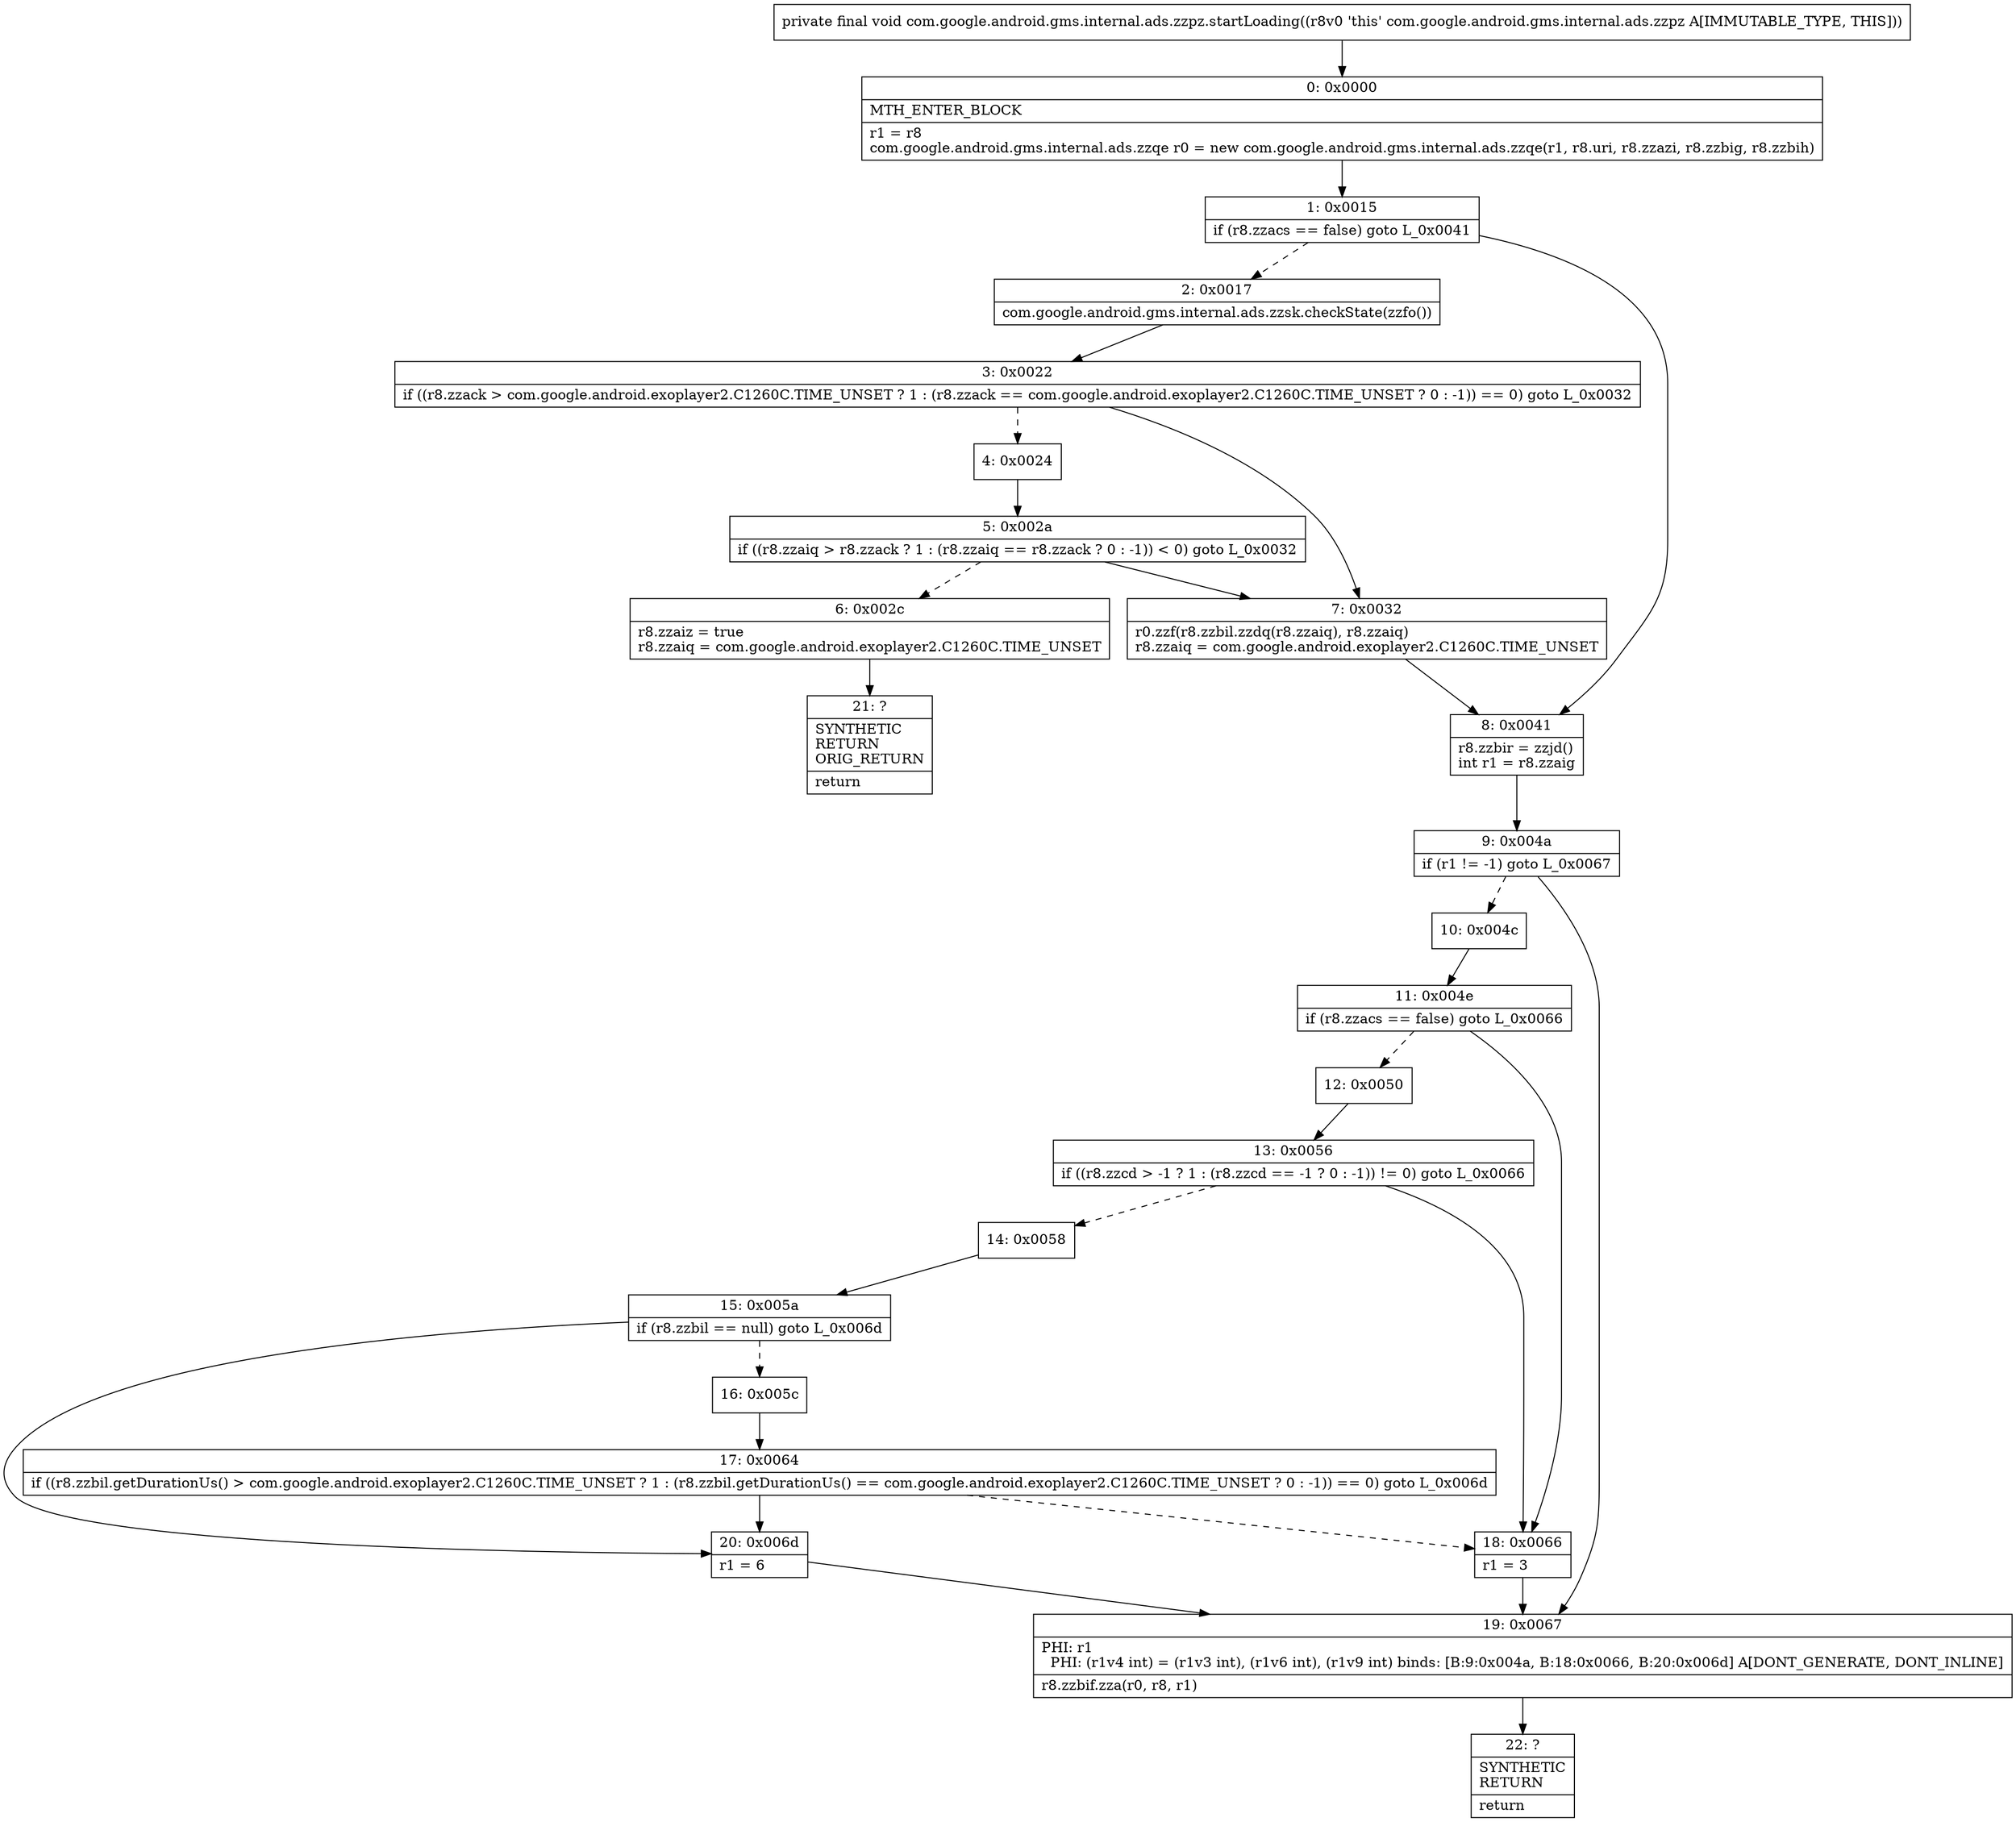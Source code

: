 digraph "CFG forcom.google.android.gms.internal.ads.zzpz.startLoading()V" {
Node_0 [shape=record,label="{0\:\ 0x0000|MTH_ENTER_BLOCK\l|r1 = r8\lcom.google.android.gms.internal.ads.zzqe r0 = new com.google.android.gms.internal.ads.zzqe(r1, r8.uri, r8.zzazi, r8.zzbig, r8.zzbih)\l}"];
Node_1 [shape=record,label="{1\:\ 0x0015|if (r8.zzacs == false) goto L_0x0041\l}"];
Node_2 [shape=record,label="{2\:\ 0x0017|com.google.android.gms.internal.ads.zzsk.checkState(zzfo())\l}"];
Node_3 [shape=record,label="{3\:\ 0x0022|if ((r8.zzack \> com.google.android.exoplayer2.C1260C.TIME_UNSET ? 1 : (r8.zzack == com.google.android.exoplayer2.C1260C.TIME_UNSET ? 0 : \-1)) == 0) goto L_0x0032\l}"];
Node_4 [shape=record,label="{4\:\ 0x0024}"];
Node_5 [shape=record,label="{5\:\ 0x002a|if ((r8.zzaiq \> r8.zzack ? 1 : (r8.zzaiq == r8.zzack ? 0 : \-1)) \< 0) goto L_0x0032\l}"];
Node_6 [shape=record,label="{6\:\ 0x002c|r8.zzaiz = true\lr8.zzaiq = com.google.android.exoplayer2.C1260C.TIME_UNSET\l}"];
Node_7 [shape=record,label="{7\:\ 0x0032|r0.zzf(r8.zzbil.zzdq(r8.zzaiq), r8.zzaiq)\lr8.zzaiq = com.google.android.exoplayer2.C1260C.TIME_UNSET\l}"];
Node_8 [shape=record,label="{8\:\ 0x0041|r8.zzbir = zzjd()\lint r1 = r8.zzaig\l}"];
Node_9 [shape=record,label="{9\:\ 0x004a|if (r1 != \-1) goto L_0x0067\l}"];
Node_10 [shape=record,label="{10\:\ 0x004c}"];
Node_11 [shape=record,label="{11\:\ 0x004e|if (r8.zzacs == false) goto L_0x0066\l}"];
Node_12 [shape=record,label="{12\:\ 0x0050}"];
Node_13 [shape=record,label="{13\:\ 0x0056|if ((r8.zzcd \> \-1 ? 1 : (r8.zzcd == \-1 ? 0 : \-1)) != 0) goto L_0x0066\l}"];
Node_14 [shape=record,label="{14\:\ 0x0058}"];
Node_15 [shape=record,label="{15\:\ 0x005a|if (r8.zzbil == null) goto L_0x006d\l}"];
Node_16 [shape=record,label="{16\:\ 0x005c}"];
Node_17 [shape=record,label="{17\:\ 0x0064|if ((r8.zzbil.getDurationUs() \> com.google.android.exoplayer2.C1260C.TIME_UNSET ? 1 : (r8.zzbil.getDurationUs() == com.google.android.exoplayer2.C1260C.TIME_UNSET ? 0 : \-1)) == 0) goto L_0x006d\l}"];
Node_18 [shape=record,label="{18\:\ 0x0066|r1 = 3\l}"];
Node_19 [shape=record,label="{19\:\ 0x0067|PHI: r1 \l  PHI: (r1v4 int) = (r1v3 int), (r1v6 int), (r1v9 int) binds: [B:9:0x004a, B:18:0x0066, B:20:0x006d] A[DONT_GENERATE, DONT_INLINE]\l|r8.zzbif.zza(r0, r8, r1)\l}"];
Node_20 [shape=record,label="{20\:\ 0x006d|r1 = 6\l}"];
Node_21 [shape=record,label="{21\:\ ?|SYNTHETIC\lRETURN\lORIG_RETURN\l|return\l}"];
Node_22 [shape=record,label="{22\:\ ?|SYNTHETIC\lRETURN\l|return\l}"];
MethodNode[shape=record,label="{private final void com.google.android.gms.internal.ads.zzpz.startLoading((r8v0 'this' com.google.android.gms.internal.ads.zzpz A[IMMUTABLE_TYPE, THIS])) }"];
MethodNode -> Node_0;
Node_0 -> Node_1;
Node_1 -> Node_2[style=dashed];
Node_1 -> Node_8;
Node_2 -> Node_3;
Node_3 -> Node_4[style=dashed];
Node_3 -> Node_7;
Node_4 -> Node_5;
Node_5 -> Node_6[style=dashed];
Node_5 -> Node_7;
Node_6 -> Node_21;
Node_7 -> Node_8;
Node_8 -> Node_9;
Node_9 -> Node_10[style=dashed];
Node_9 -> Node_19;
Node_10 -> Node_11;
Node_11 -> Node_12[style=dashed];
Node_11 -> Node_18;
Node_12 -> Node_13;
Node_13 -> Node_14[style=dashed];
Node_13 -> Node_18;
Node_14 -> Node_15;
Node_15 -> Node_16[style=dashed];
Node_15 -> Node_20;
Node_16 -> Node_17;
Node_17 -> Node_18[style=dashed];
Node_17 -> Node_20;
Node_18 -> Node_19;
Node_19 -> Node_22;
Node_20 -> Node_19;
}

